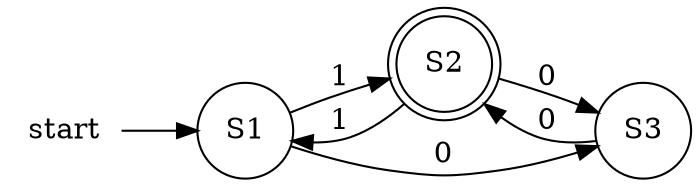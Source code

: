//
// fsm.dot - sample dot file
//
// Kurt Schmidt
// 2006
//
// Usage:
//   To compile, e.g.:  $ dot -Tpng -o fsm.png fsm.dot
//			or
//		$ dot -Tpng fsm.dot > fsm.png
//
// Output formats:  use $ dot -Tcrap to see all output formats
//		They are:
//			canon cmap cmapx cmapx_np dot eps fig gd gd2 gif gv imap imap_np ismap
//			jpe jpeg jpg pdf plain plain-ext png ps ps2 svg svgz tk vml vmlz vrml
//			wbmp x11 xdot xlib
//

digraph fsm {
rankdir="LR"
start [shape="plaintext",label="start"]
1 [shape="circle",label="S1"]
2 [shape="doublecircle",label="S2"]
3 [shape="circle",label="S3"]

start->1
1->3 [label="0"]  
1->2 [label="1"] 	
2->1 [label="1"]  // ken wants to know if this is a comment
2->3 [label="0"]
3->2 [label="0"]

}

